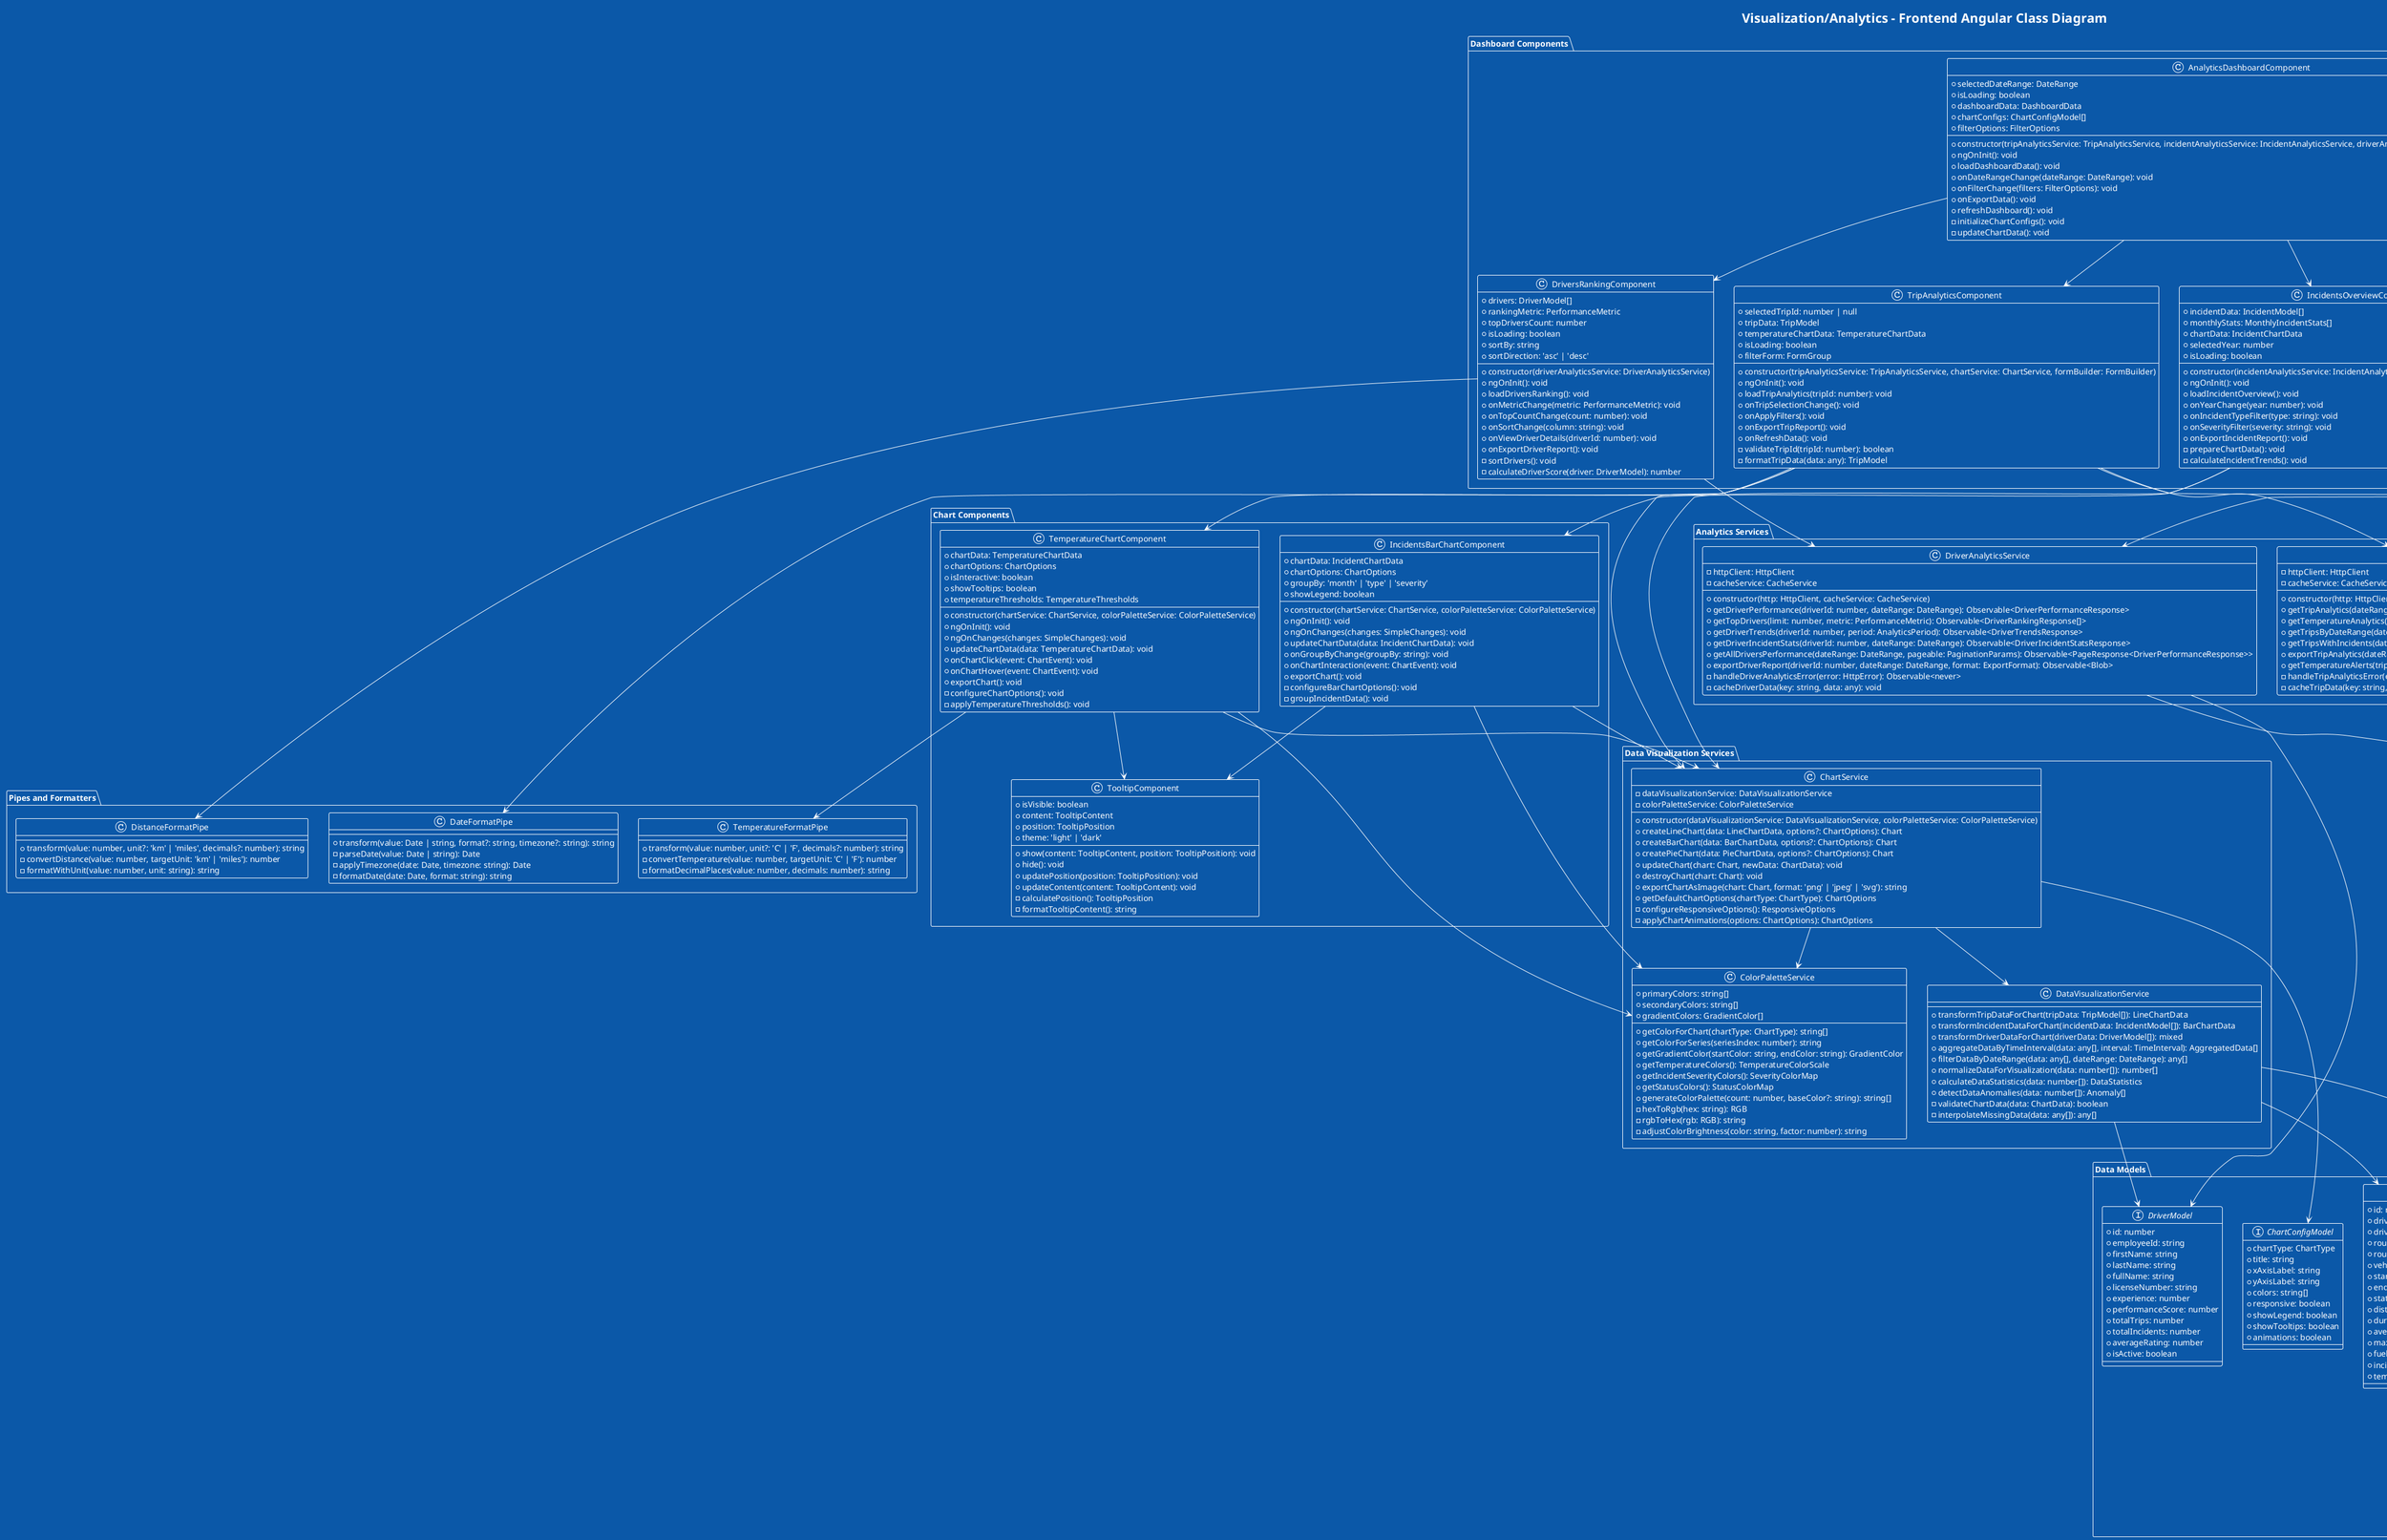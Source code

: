 @startuml Analytics_Frontend_Class_Diagram

!theme amiga

title Visualization/Analytics - Frontend Angular Class Diagram

package "Dashboard Components" {
    class AnalyticsDashboardComponent {
        +selectedDateRange: DateRange
        +isLoading: boolean
        +dashboardData: DashboardData
        +chartConfigs: ChartConfigModel[]
        +filterOptions: FilterOptions
        
        +constructor(tripAnalyticsService: TripAnalyticsService, incidentAnalyticsService: IncidentAnalyticsService, driverAnalyticsService: DriverAnalyticsService)
        +ngOnInit(): void
        +loadDashboardData(): void
        +onDateRangeChange(dateRange: DateRange): void
        +onFilterChange(filters: FilterOptions): void
        +onExportData(): void
        +refreshDashboard(): void
        -initializeChartConfigs(): void
        -updateChartData(): void
    }
    
    class TripAnalyticsComponent {
        +selectedTripId: number | null
        +tripData: TripModel
        +temperatureChartData: TemperatureChartData
        +isLoading: boolean
        +filterForm: FormGroup
        
        +constructor(tripAnalyticsService: TripAnalyticsService, chartService: ChartService, formBuilder: FormBuilder)
        +ngOnInit(): void
        +loadTripAnalytics(tripId: number): void
        +onTripSelectionChange(): void
        +onApplyFilters(): void
        +onExportTripReport(): void
        +onRefreshData(): void
        -validateTripId(tripId: number): boolean
        -formatTripData(data: any): TripModel
    }
    
    class IncidentsOverviewComponent {
        +incidentData: IncidentModel[]
        +monthlyStats: MonthlyIncidentStats[]
        +chartData: IncidentChartData
        +selectedYear: number
        +isLoading: boolean
        
        +constructor(incidentAnalyticsService: IncidentAnalyticsService, chartService: ChartService)
        +ngOnInit(): void
        +loadIncidentOverview(): void
        +onYearChange(year: number): void
        +onIncidentTypeFilter(type: string): void
        +onSeverityFilter(severity: string): void
        +onExportIncidentReport(): void
        -prepareChartData(): void
        -calculateIncidentTrends(): void
    }
    
    class DriversRankingComponent {
        +drivers: DriverModel[]
        +rankingMetric: PerformanceMetric
        +topDriversCount: number
        +isLoading: boolean
        +sortBy: string
        +sortDirection: 'asc' | 'desc'
        
        +constructor(driverAnalyticsService: DriverAnalyticsService)
        +ngOnInit(): void
        +loadDriversRanking(): void
        +onMetricChange(metric: PerformanceMetric): void
        +onTopCountChange(count: number): void
        +onSortChange(column: string): void
        +onViewDriverDetails(driverId: number): void
        +onExportDriverReport(): void
        -sortDrivers(): void
        -calculateDriverScore(driver: DriverModel): number
    }
}

package "Chart Components" {
    class TemperatureChartComponent {
        +chartData: TemperatureChartData
        +chartOptions: ChartOptions
        +isInteractive: boolean
        +showTooltips: boolean
        +temperatureThresholds: TemperatureThresholds
        
        +constructor(chartService: ChartService, colorPaletteService: ColorPaletteService)
        +ngOnInit(): void
        +ngOnChanges(changes: SimpleChanges): void
        +updateChartData(data: TemperatureChartData): void
        +onChartClick(event: ChartEvent): void
        +onChartHover(event: ChartEvent): void
        +exportChart(): void
        -configureChartOptions(): void
        -applyTemperatureThresholds(): void
    }
    
    class IncidentsBarChartComponent {
        +chartData: IncidentChartData
        +chartOptions: ChartOptions
        +groupBy: 'month' | 'type' | 'severity'
        +showLegend: boolean
        
        +constructor(chartService: ChartService, colorPaletteService: ColorPaletteService)
        +ngOnInit(): void
        +ngOnChanges(changes: SimpleChanges): void
        +updateChartData(data: IncidentChartData): void
        +onGroupByChange(groupBy: string): void
        +onChartInteraction(event: ChartEvent): void
        +exportChart(): void
        -configureBarChartOptions(): void
        -groupIncidentData(): void
    }
    
    class TooltipComponent {
        +isVisible: boolean
        +content: TooltipContent
        +position: TooltipPosition
        +theme: 'light' | 'dark'
        
        +show(content: TooltipContent, position: TooltipPosition): void
        +hide(): void
        +updatePosition(position: TooltipPosition): void
        +updateContent(content: TooltipContent): void
        -calculatePosition(): TooltipPosition
        -formatTooltipContent(): string
    }
}

package "Data Visualization Services" {
    class ChartService {
        -dataVisualizationService: DataVisualizationService
        -colorPaletteService: ColorPaletteService
        
        +constructor(dataVisualizationService: DataVisualizationService, colorPaletteService: ColorPaletteService)
        +createLineChart(data: LineChartData, options?: ChartOptions): Chart
        +createBarChart(data: BarChartData, options?: ChartOptions): Chart
        +createPieChart(data: PieChartData, options?: ChartOptions): Chart
        +updateChart(chart: Chart, newData: ChartData): void
        +destroyChart(chart: Chart): void
        +exportChartAsImage(chart: Chart, format: 'png' | 'jpeg' | 'svg'): string
        +getDefaultChartOptions(chartType: ChartType): ChartOptions
        -configureResponsiveOptions(): ResponsiveOptions
        -applyChartAnimations(options: ChartOptions): ChartOptions
    }
    
    class DataVisualizationService {
        +transformTripDataForChart(tripData: TripModel[]): LineChartData
        +transformIncidentDataForChart(incidentData: IncidentModel[]): BarChartData
        +transformDriverDataForChart(driverData: DriverModel[]): mixed
        +aggregateDataByTimeInterval(data: any[], interval: TimeInterval): AggregatedData[]
        +filterDataByDateRange(data: any[], dateRange: DateRange): any[]
        +normalizeDataForVisualization(data: number[]): number[]
        +calculateDataStatistics(data: number[]): DataStatistics
        +detectDataAnomalies(data: number[]): Anomaly[]
        -validateChartData(data: ChartData): boolean
        -interpolateMissingData(data: any[]): any[]
    }
    
    class ColorPaletteService {
        +primaryColors: string[]
        +secondaryColors: string[]
        +gradientColors: GradientColor[]
        
        +getColorForChart(chartType: ChartType): string[]
        +getColorForSeries(seriesIndex: number): string
        +getGradientColor(startColor: string, endColor: string): GradientColor
        +getTemperatureColors(): TemperatureColorScale
        +getIncidentSeverityColors(): SeverityColorMap
        +getStatusColors(): StatusColorMap
        +generateColorPalette(count: number, baseColor?: string): string[]
        -hexToRgb(hex: string): RGB
        -rgbToHex(rgb: RGB): string
        -adjustColorBrightness(color: string, factor: number): string
    }
}

package "Analytics Services" {
    class TripAnalyticsService {
        -httpClient: HttpClient
        -cacheService: CacheService
        
        +constructor(http: HttpClient, cacheService: CacheService)
        +getTripAnalytics(dateRange: DateRange, tripId?: number): Observable<TripAnalyticsResponse>
        +getTemperatureAnalytics(tripId: number): Observable<TemperatureAnalyticsResponse>
        +getTripsByDateRange(dateRange: DateRange, pageable: PaginationParams): Observable<PageResponse<TripModel>>
        +getTripsWithIncidents(dateRange: DateRange): Observable<TripIncidentResponse[]>
        +exportTripAnalytics(dateRange: DateRange, format: ExportFormat): Observable<Blob>
        +getTemperatureAlerts(tripId: number): Observable<TemperatureAlert[]>
        -handleTripAnalyticsError(error: HttpError): Observable<never>
        -cacheTripData(key: string, data: any): void
    }
    
    class IncidentAnalyticsService {
        -httpClient: HttpClient
        -cacheService: CacheService
        
        +constructor(http: HttpClient, cacheService: CacheService)
        +getIncidentAnalytics(dateRange: DateRange): Observable<IncidentAnalyticsResponse>
        +getMonthlyIncidentStats(year: number): Observable<MonthlyIncidentStats[]>
        +getIncidentsByType(dateRange: DateRange): Observable<Map<string, number>>
        +getIncidentTrends(period: AnalyticsPeriod): Observable<IncidentTrendsResponse>
        +getIncidentSeverityDistribution(): Observable<Map<string, number>>
        +exportIncidentReport(dateRange: DateRange, format: ExportFormat): Observable<Blob>
        -handleIncidentAnalyticsError(error: HttpError): Observable<never>
        -cacheIncidentData(key: string, data: any): void
    }
    
    class DriverAnalyticsService {
        -httpClient: HttpClient
        -cacheService: CacheService
        
        +constructor(http: HttpClient, cacheService: CacheService)
        +getDriverPerformance(driverId: number, dateRange: DateRange): Observable<DriverPerformanceResponse>
        +getTopDrivers(limit: number, metric: PerformanceMetric): Observable<DriverRankingResponse[]>
        +getDriverTrends(driverId: number, period: AnalyticsPeriod): Observable<DriverTrendsResponse>
        +getDriverIncidentStats(driverId: number, dateRange: DateRange): Observable<DriverIncidentStatsResponse>
        +getAllDriversPerformance(dateRange: DateRange, pageable: PaginationParams): Observable<PageResponse<DriverPerformanceResponse>>
        +exportDriverReport(driverId: number, dateRange: DateRange, format: ExportFormat): Observable<Blob>
        -handleDriverAnalyticsError(error: HttpError): Observable<never>
        -cacheDriverData(key: string, data: any): void
    }
}

package "Filter and Search Components" {
    class DateRangeFilterComponent {
        +startDate: Date | null
        +endDate: Date | null
        +predefinedRanges: PredefinedDateRange[]
        +maxDate: Date
        +minDate: Date
        +dateRangeChange: EventEmitter<DateRange>
        
        +constructor()
        +ngOnInit(): void
        +onStartDateChange(date: Date): void
        +onEndDateChange(date: Date): void
        +onPredefinedRangeSelect(range: PredefinedDateRange): void
        +onClearDates(): void
        +onApplyDateRange(): void
        -validateDateRange(): boolean
        -emitDateRangeChange(): void
    }
    
    class TripFilterComponent {
        +filterForm: FormGroup
        +tripStatuses: TripStatus[]
        +driverOptions: DriverOption[]
        +routeOptions: RouteOption[]
        +filterChange: EventEmitter<TripFilter>
        
        +constructor(formBuilder: FormBuilder)
        +ngOnInit(): void
        +onFilterChange(): void
        +onResetFilters(): void
        +onApplyFilters(): void
        +loadFilterOptions(): void
        -buildFilterForm(): void
        -validateFilters(): boolean
    }
    
    class SearchComponent {
        +searchForm: FormGroup
        +searchResults: SearchResult[]
        +isSearching: boolean
        +searchPlaceholder: string
        +searchChange: EventEmitter<string>
        
        +constructor(formBuilder: FormBuilder)
        +ngOnInit(): void
        +onSearchInput(): void
        +onSearchSubmit(): void
        +onClearSearch(): void
        +onResultSelect(result: SearchResult): void
        -performSearch(query: string): void
        -debounceSearch(): void
    }
}

package "Utility Services" {
    class ExportService {
        +exportToCsv(data: any[], filename: string, headers?: string[]): void
        +exportToPdf(data: any[], title: string, filename: string): void
        +exportToExcel(data: any[], filename: string, sheetName?: string): void
        +exportChartAsImage(chart: Chart, filename: string, format: 'png' | 'jpeg'): void
        +generateAnalyticsReport(analyticsData: AnalyticsReportData): void
        +downloadBlob(blob: Blob, filename: string): void
        -formatDataForExport(data: any[]): any[]
        -generateExportHeaders(data: any[]): string[]
        -validateExportData(data: any[]): boolean
    }
    
    class CacheService {
        -cache: Map<string, CacheEntry>
        -maxCacheSize: number
        -defaultTtl: number
        
        +set(key: string, data: any, ttl?: number): void
        +get<T>(key: string): T | null
        +has(key: string): boolean
        +delete(key: string): boolean
        +clear(): void
        +getSize(): number
        +getCacheStatistics(): CacheStatistics
        -isExpired(entry: CacheEntry): boolean
        -evictExpiredEntries(): void
        -generateCacheKey(params: any[]): string
    }
}

package "Data Models" {
    interface TripModel {
        +id: number
        +driverId: number
        +driverName: string
        +routeId: number
        +routeName: string
        +vehicleId: number
        +startTime: Date
        +endTime: Date
        +status: TripStatus
        +distance: number
        +duration: number
        +averageSpeed: number
        +maxSpeed: number
        +fuelConsumption: number
        +incidentCount: number
        +temperatureViolations: number
    }
    
    interface IncidentModel {
        +id: number
        +tripId: number
        +type: IncidentType
        +severity: IncidentSeverity
        +description: string
        +location: GeoLocation
        +timestamp: Date
        +resolved: boolean
        +resolutionTime: Date | null
        +resolutionDuration: number | null
    }
    
    interface DriverModel {
        +id: number
        +employeeId: string
        +firstName: string
        +lastName: string
        +fullName: string
        +licenseNumber: string
        +experience: number
        +performanceScore: number
        +totalTrips: number
        +totalIncidents: number
        +averageRating: number
        +isActive: boolean
    }
    
    interface ChartConfigModel {
        +chartType: ChartType
        +title: string
        +xAxisLabel: string
        +yAxisLabel: string
        +colors: string[]
        +responsive: boolean
        +showLegend: boolean
        +showTooltips: boolean
        +animations: boolean
    }
    
    interface TemperatureChartData {
        +labels: string[]
        +datasets: TemperatureDataset[]
        +thresholds: TemperatureThresholds
        +alerts: TemperatureAlert[]
    }
    
    interface IncidentChartData {
        +labels: string[]
        +datasets: IncidentDataset[]
        +totalIncidents: number
        +groupBy: 'month' | 'type' | 'severity'
    }
    
    interface DateRange {
        +startDate: Date
        +endDate: Date
        +preset?: PredefinedDateRange
    }
    
    interface FilterOptions {
        +dateRange: DateRange
        +tripStatus: TripStatus[]
        +incidentTypes: IncidentType[]
        +driverIds: number[]
        +routeIds: number[]
    }
    
    interface AnalyticsReportData {
        +title: string
        +dateRange: DateRange
        +tripAnalytics: TripAnalyticsResponse
        +incidentAnalytics: IncidentAnalyticsResponse
        +driverAnalytics: DriverPerformanceResponse[]
        +charts: ChartData[]
        +summary: AnalyticsSummary
    }
}

package "Pipes and Formatters" {
    class TemperatureFormatPipe {
        +transform(value: number, unit?: 'C' | 'F', decimals?: number): string
        -convertTemperature(value: number, targetUnit: 'C' | 'F'): number
        -formatDecimalPlaces(value: number, decimals: number): string
    }
    
    class DateFormatPipe {
        +transform(value: Date | string, format?: string, timezone?: string): string
        -parseDate(value: Date | string): Date
        -applyTimezone(date: Date, timezone: string): Date
        -formatDate(date: Date, format: string): string
    }
    
    class DistanceFormatPipe {
        +transform(value: number, unit?: 'km' | 'miles', decimals?: number): string
        -convertDistance(value: number, targetUnit: 'km' | 'miles'): number
        -formatWithUnit(value: number, unit: string): string
    }
}

' Relationships
AnalyticsDashboardComponent --> TripAnalyticsService
AnalyticsDashboardComponent --> IncidentAnalyticsService
AnalyticsDashboardComponent --> DriverAnalyticsService
AnalyticsDashboardComponent --> TripAnalyticsComponent
AnalyticsDashboardComponent --> IncidentsOverviewComponent
AnalyticsDashboardComponent --> DriversRankingComponent

TripAnalyticsComponent --> TripAnalyticsService
TripAnalyticsComponent --> TemperatureChartComponent
TripAnalyticsComponent --> ChartService

IncidentsOverviewComponent --> IncidentAnalyticsService
IncidentsOverviewComponent --> IncidentsBarChartComponent
IncidentsOverviewComponent --> ChartService

DriversRankingComponent --> DriverAnalyticsService

TemperatureChartComponent --> ChartService
TemperatureChartComponent --> ColorPaletteService
TemperatureChartComponent --> TooltipComponent

IncidentsBarChartComponent --> ChartService
IncidentsBarChartComponent --> ColorPaletteService
IncidentsBarChartComponent --> TooltipComponent

ChartService --> DataVisualizationService
ChartService --> ColorPaletteService

TripAnalyticsService --> CacheService
IncidentAnalyticsService --> CacheService
DriverAnalyticsService --> CacheService

AnalyticsDashboardComponent --> DateRangeFilterComponent
TripAnalyticsComponent --> TripFilterComponent
AnalyticsDashboardComponent --> SearchComponent

AnalyticsDashboardComponent --> ExportService

TripAnalyticsService --> TripModel
IncidentAnalyticsService --> IncidentModel
DriverAnalyticsService --> DriverModel
ChartService --> ChartConfigModel

TemperatureChartComponent --> TemperatureFormatPipe
TripAnalyticsComponent --> DateFormatPipe
DriversRankingComponent --> DistanceFormatPipe

DataVisualizationService --> TripModel
DataVisualizationService --> IncidentModel
DataVisualizationService --> DriverModel

@enduml